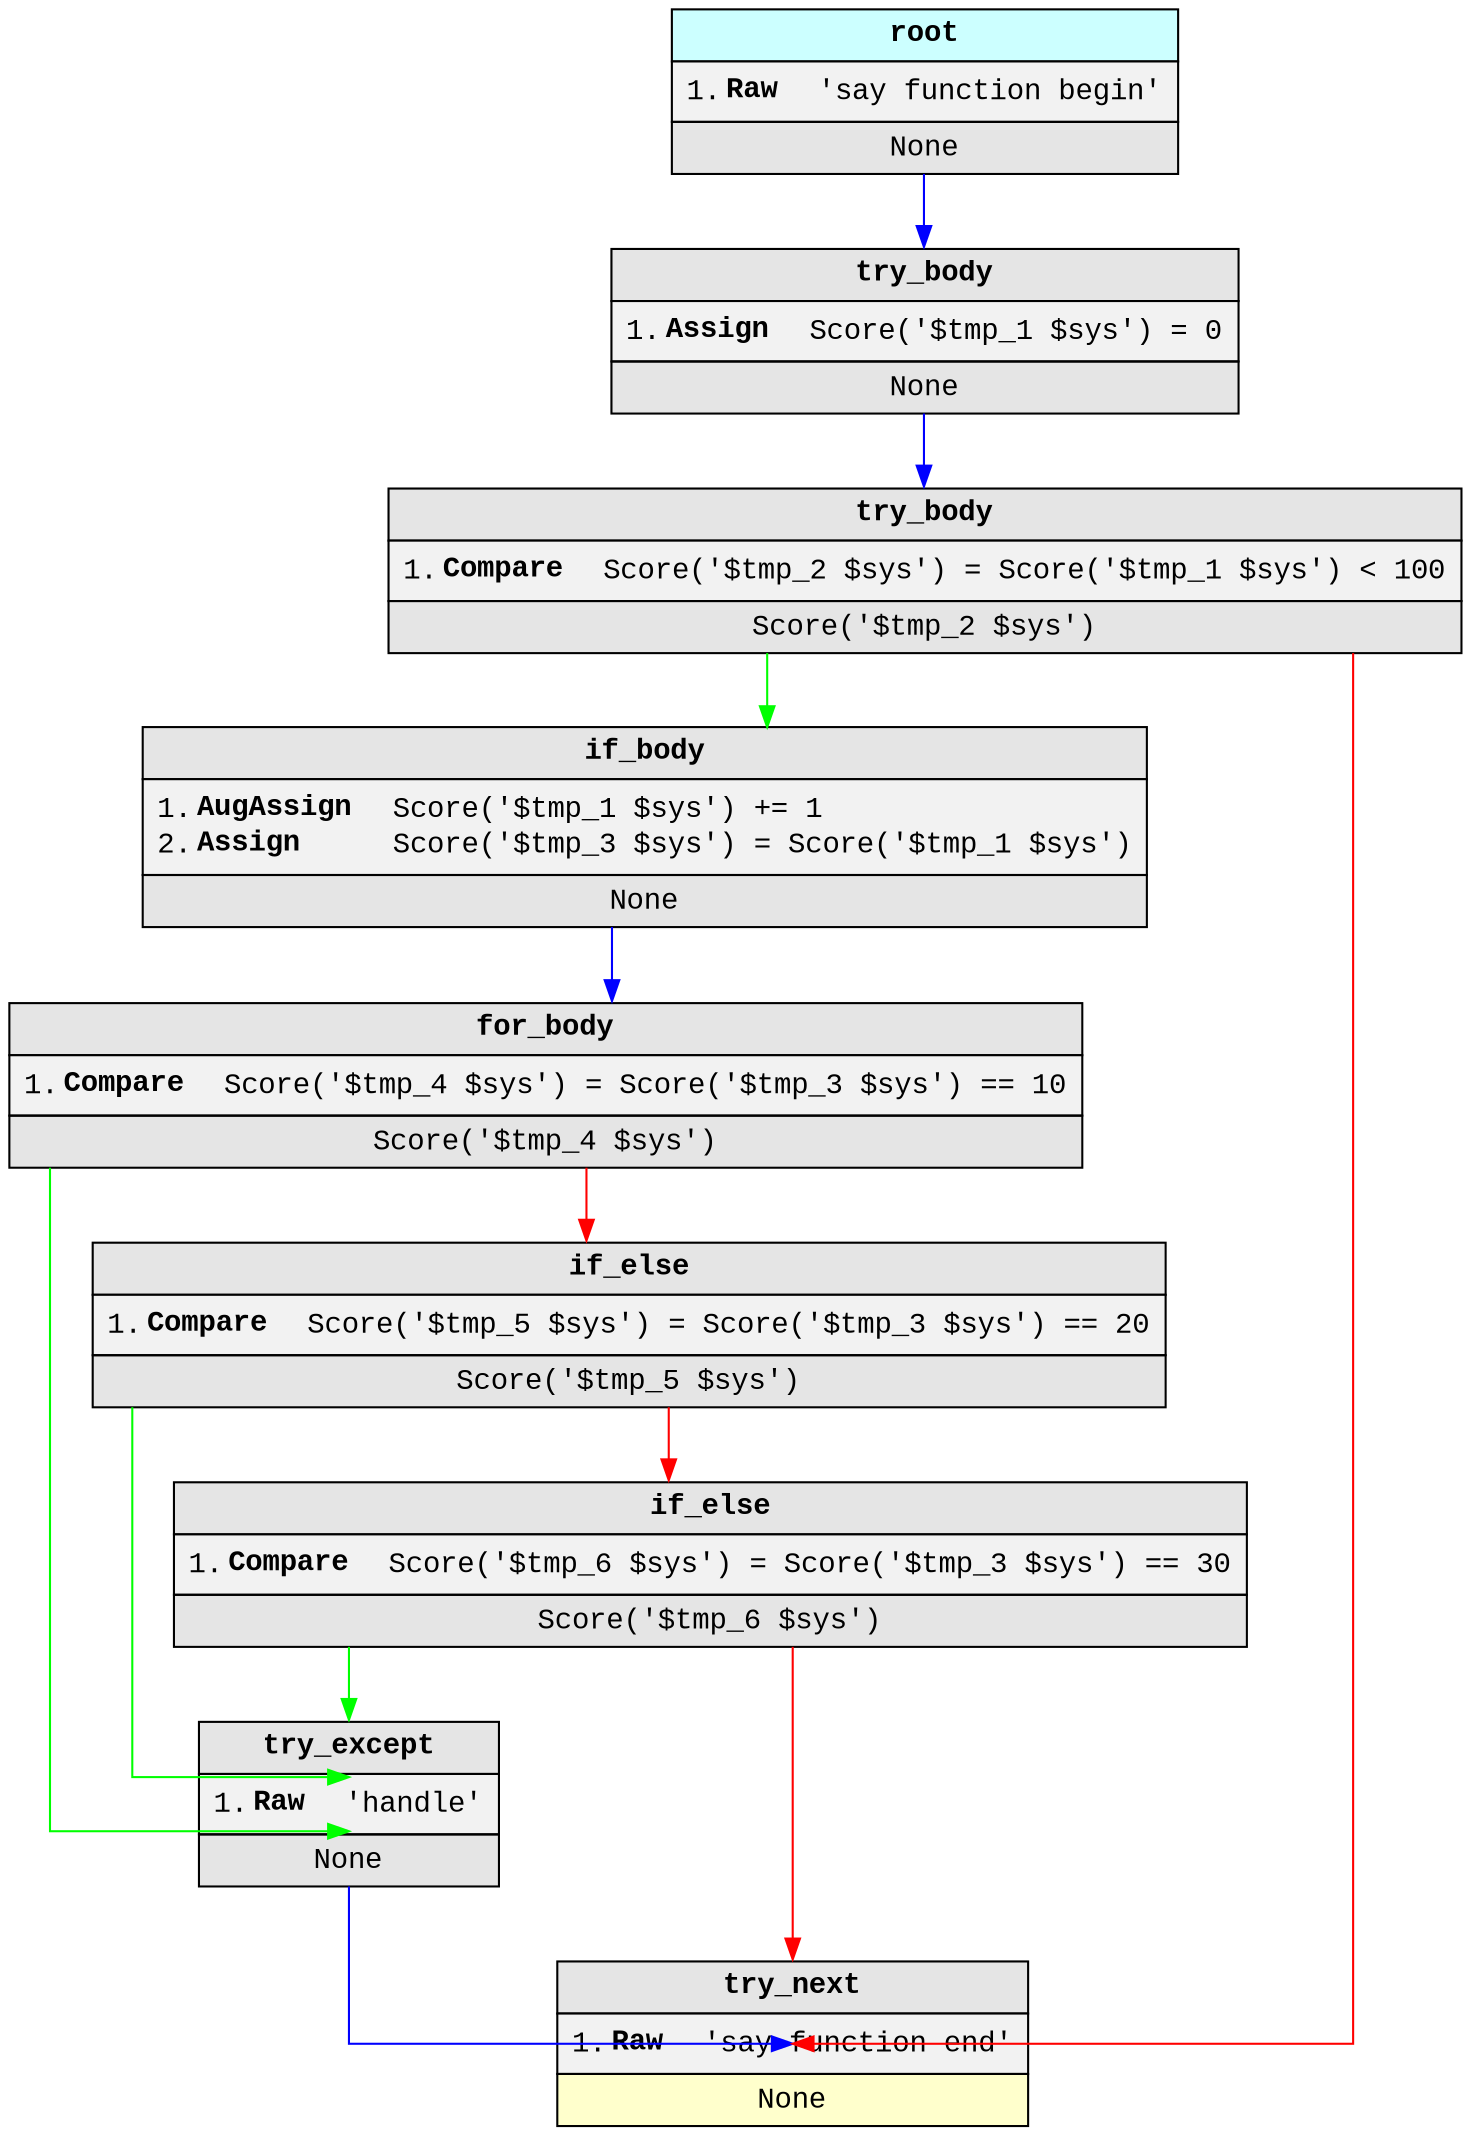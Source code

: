 digraph {
	node [fontname="Courier New"]
	edge [fontname="Courier New"]
	bgcolor=white splines=ortho
	node_1819116021008 [label=<
                    <table border="0" cellborder="1" cellspacing="0" cellpadding="4">
                        <tr><td><b>try_next</b></td></tr>
                        <tr><td bgcolor="gray95"><table border="0" cellborder="0" cellspacing="2" cellpadding="0">
                            <tr><td align="left">1.</td><td align="left"><b>Raw</b>  </td><td align="left">&#x27;say function end&#x27;</td></tr>
                        </table></td></tr>
                        <tr><td bgcolor="#ffffcc">None</td></tr>
                    </table>
                    > fillcolor=gray90 shape=plain style=filled]
	node_1819157918352 [label=<
                    <table border="0" cellborder="1" cellspacing="0" cellpadding="4">
                        <tr><td><b>try_except</b></td></tr>
                        <tr><td bgcolor="gray95"><table border="0" cellborder="0" cellspacing="2" cellpadding="0">
                            <tr><td align="left">1.</td><td align="left"><b>Raw</b>  </td><td align="left">&#x27;handle&#x27;</td></tr>
                        </table></td></tr>
                        <tr><td>None</td></tr>
                    </table>
                    > fillcolor=gray90 shape=plain style=filled]
	node_1819157918352:s -> node_1819116021008:n [color=blue]
	node_1819157990928 [label=<
                    <table border="0" cellborder="1" cellspacing="0" cellpadding="4">
                        <tr><td><b>if_else</b></td></tr>
                        <tr><td bgcolor="gray95"><table border="0" cellborder="0" cellspacing="2" cellpadding="0">
                            <tr><td align="left">1.</td><td align="left"><b>Compare</b>  </td><td align="left">Score(&#x27;$tmp_6 $sys&#x27;) = Score(&#x27;$tmp_3 $sys&#x27;) == 30</td></tr>
                        </table></td></tr>
                        <tr><td>Score(&#x27;$tmp_6 $sys&#x27;)</td></tr>
                    </table>
                    > fillcolor=gray90 shape=plain style=filled]
	node_1819157990928:sw -> node_1819157918352:n [color=green]
	node_1819157990928:se -> node_1819116021008:n [color=red]
	node_1819157989840 [label=<
                    <table border="0" cellborder="1" cellspacing="0" cellpadding="4">
                        <tr><td><b>if_else</b></td></tr>
                        <tr><td bgcolor="gray95"><table border="0" cellborder="0" cellspacing="2" cellpadding="0">
                            <tr><td align="left">1.</td><td align="left"><b>Compare</b>  </td><td align="left">Score(&#x27;$tmp_5 $sys&#x27;) = Score(&#x27;$tmp_3 $sys&#x27;) == 20</td></tr>
                        </table></td></tr>
                        <tr><td>Score(&#x27;$tmp_5 $sys&#x27;)</td></tr>
                    </table>
                    > fillcolor=gray90 shape=plain style=filled]
	node_1819157989840:sw -> node_1819157918352:n [color=green]
	node_1819157989840:se -> node_1819157990928:n [color=red]
	node_1819157920976 [label=<
                    <table border="0" cellborder="1" cellspacing="0" cellpadding="4">
                        <tr><td><b>for_body</b></td></tr>
                        <tr><td bgcolor="gray95"><table border="0" cellborder="0" cellspacing="2" cellpadding="0">
                            <tr><td align="left">1.</td><td align="left"><b>Compare</b>  </td><td align="left">Score(&#x27;$tmp_4 $sys&#x27;) = Score(&#x27;$tmp_3 $sys&#x27;) == 10</td></tr>
                        </table></td></tr>
                        <tr><td>Score(&#x27;$tmp_4 $sys&#x27;)</td></tr>
                    </table>
                    > fillcolor=gray90 shape=plain style=filled]
	node_1819157920976:sw -> node_1819157918352:n [color=green]
	node_1819157920976:se -> node_1819157989840:n [color=red]
	node_1819157988560 [label=<
                    <table border="0" cellborder="1" cellspacing="0" cellpadding="4">
                        <tr><td><b>if_body</b></td></tr>
                        <tr><td bgcolor="gray95"><table border="0" cellborder="0" cellspacing="2" cellpadding="0">
                            <tr><td align="left">1.</td><td align="left"><b>AugAssign</b>  </td><td align="left">Score(&#x27;$tmp_1 $sys&#x27;) += 1</td></tr>
<tr><td align="left">2.</td><td align="left"><b>Assign</b>  </td><td align="left">Score(&#x27;$tmp_3 $sys&#x27;) = Score(&#x27;$tmp_1 $sys&#x27;)</td></tr>
                        </table></td></tr>
                        <tr><td>None</td></tr>
                    </table>
                    > fillcolor=gray90 shape=plain style=filled]
	node_1819157988560:s -> node_1819157920976:n [color=blue]
	node_1819157988112 [label=<
                    <table border="0" cellborder="1" cellspacing="0" cellpadding="4">
                        <tr><td><b>try_body</b></td></tr>
                        <tr><td bgcolor="gray95"><table border="0" cellborder="0" cellspacing="2" cellpadding="0">
                            <tr><td align="left">1.</td><td align="left"><b>Compare</b>  </td><td align="left">Score(&#x27;$tmp_2 $sys&#x27;) = Score(&#x27;$tmp_1 $sys&#x27;) &lt; 100</td></tr>
                        </table></td></tr>
                        <tr><td>Score(&#x27;$tmp_2 $sys&#x27;)</td></tr>
                    </table>
                    > fillcolor=gray90 shape=plain style=filled]
	node_1819157988112:sw -> node_1819157988560:n [color=green]
	node_1819157988112:se -> node_1819116021008:n [color=red]
	node_1819157919504 [label=<
                    <table border="0" cellborder="1" cellspacing="0" cellpadding="4">
                        <tr><td><b>try_body</b></td></tr>
                        <tr><td bgcolor="gray95"><table border="0" cellborder="0" cellspacing="2" cellpadding="0">
                            <tr><td align="left">1.</td><td align="left"><b>Assign</b>  </td><td align="left">Score(&#x27;$tmp_1 $sys&#x27;) = 0</td></tr>
                        </table></td></tr>
                        <tr><td>None</td></tr>
                    </table>
                    > fillcolor=gray90 shape=plain style=filled]
	node_1819157919504:s -> node_1819157988112:n [color=blue]
	node_1819157704848 [label=<
                    <table border="0" cellborder="1" cellspacing="0" cellpadding="4">
                        <tr><td bgcolor="#ccffff"><b>root</b></td></tr>
                        <tr><td bgcolor="gray95"><table border="0" cellborder="0" cellspacing="2" cellpadding="0">
                            <tr><td align="left">1.</td><td align="left"><b>Raw</b>  </td><td align="left">&#x27;say function begin&#x27;</td></tr>
                        </table></td></tr>
                        <tr><td>None</td></tr>
                    </table>
                    > fillcolor=gray90 shape=plain style=filled]
	node_1819157704848:s -> node_1819157919504:n [color=blue]
}
